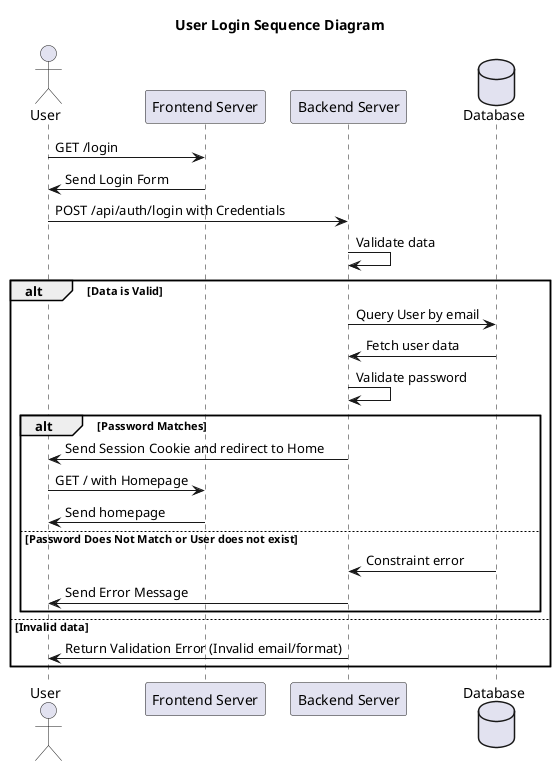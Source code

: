 @startuml
title User Login Sequence Diagram

actor User
participant "Frontend Server" as frontend
participant "Backend Server" as backend
database "Database" as DB

User -> frontend: GET /login
frontend -> User: Send Login Form
User -> backend: POST /api/auth/login with Credentials

backend -> backend: Validate data
alt Data is Valid
    backend -> DB: Query User by email
    DB -> backend: Fetch user data
    backend -> backend: Validate password
alt Password Matches
    backend -> User: Send Session Cookie and redirect to Home
    User -> frontend: GET / with Homepage
    frontend -> User: Send homepage
    else Password Does Not Match or User does not exist
        DB -> backend: Constraint error
        backend -> User: Send Error Message
end
    else Invalid data 
       backend -> User: Return Validation Error (Invalid email/format)
end

@enduml
